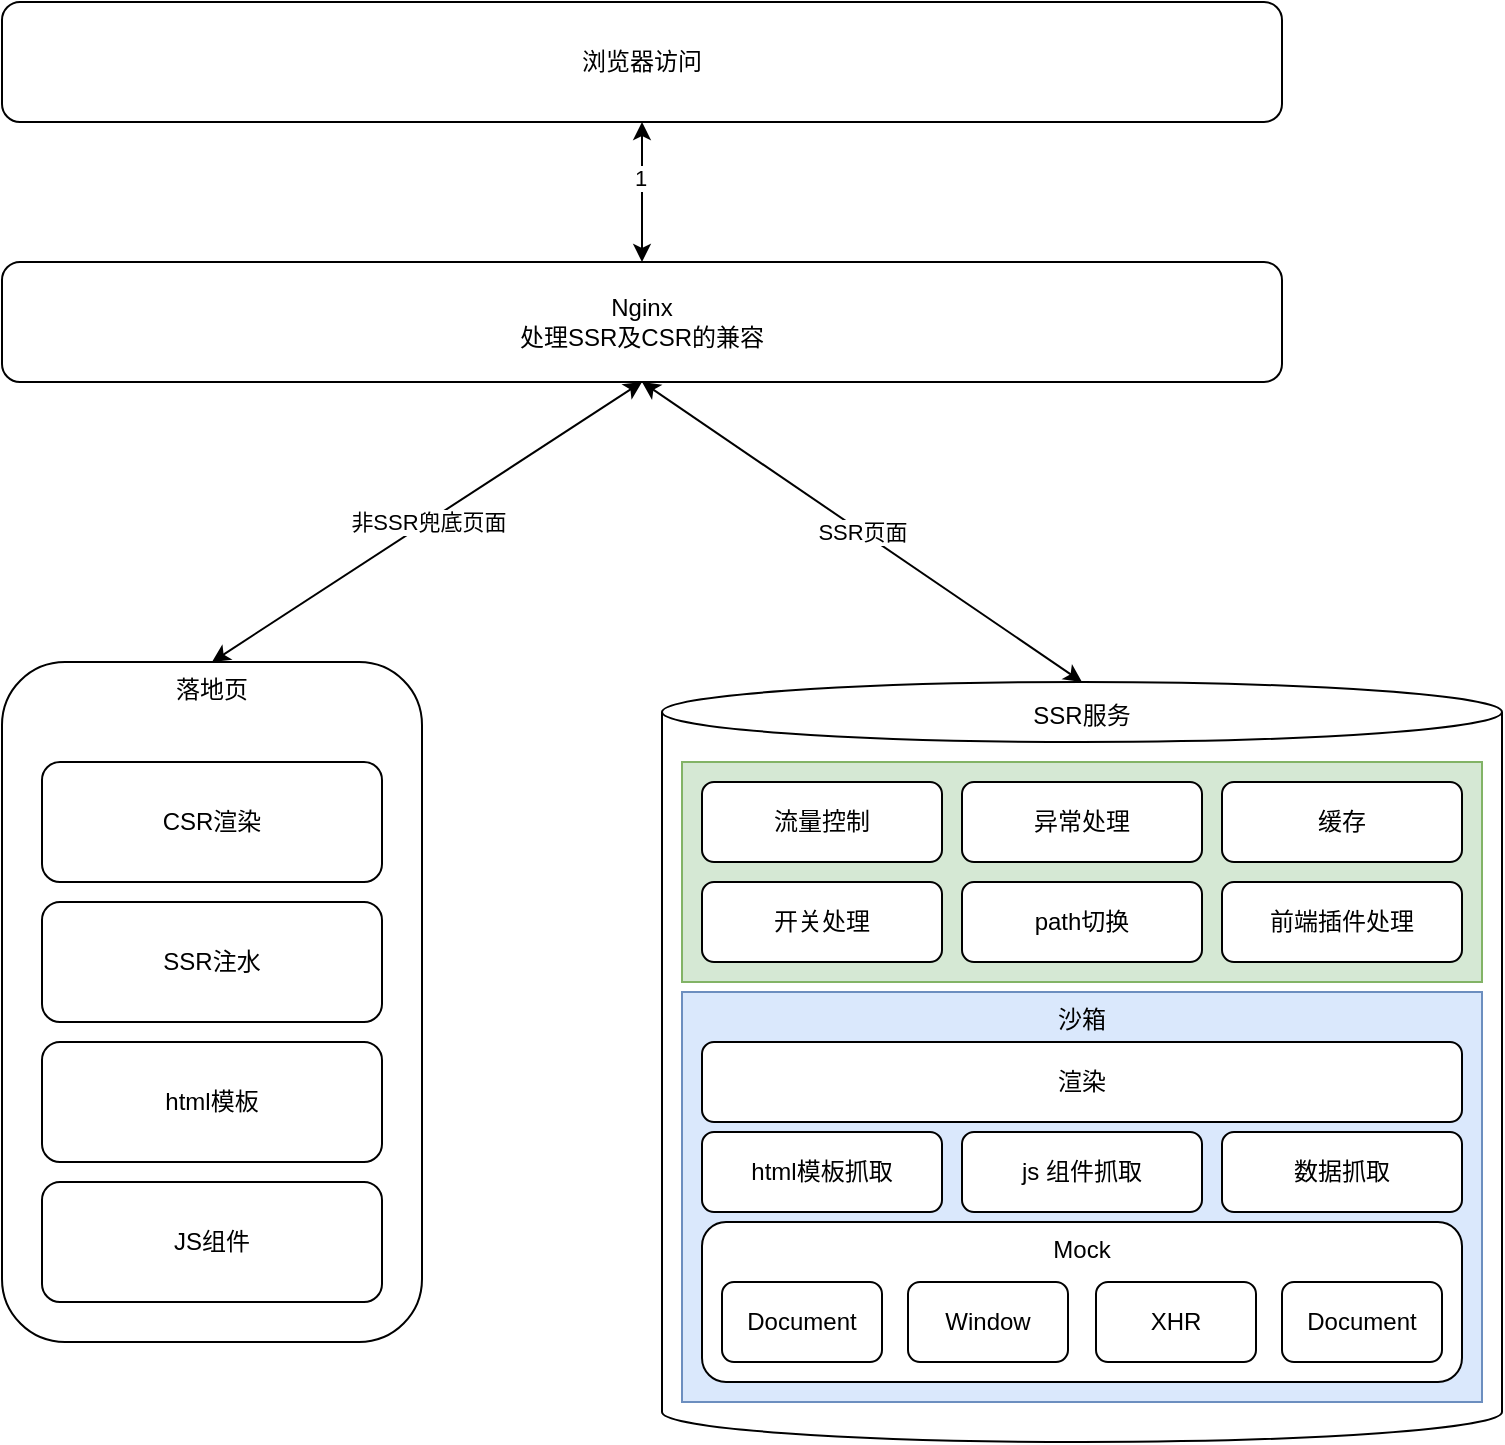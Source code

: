 <mxfile version="14.9.0" type="github">
  <diagram id="9-yt2hhoGuYzhfhXb_vu" name="Page-1">
    <mxGraphModel dx="1113" dy="760" grid="1" gridSize="10" guides="1" tooltips="1" connect="1" arrows="1" fold="1" page="1" pageScale="1" pageWidth="827" pageHeight="1169" math="0" shadow="0">
      <root>
        <mxCell id="0" />
        <mxCell id="1" parent="0" />
        <mxCell id="-KOCO0Kwgw4JrJA6LpJA-1" value="Nginx&lt;br&gt;处理SSR及CSR的兼容" style="rounded=1;whiteSpace=wrap;html=1;" vertex="1" parent="1">
          <mxGeometry x="40" y="150" width="640" height="60" as="geometry" />
        </mxCell>
        <mxCell id="-KOCO0Kwgw4JrJA6LpJA-2" value="落地页" style="rounded=1;whiteSpace=wrap;html=1;horizontal=1;verticalAlign=top;" vertex="1" parent="1">
          <mxGeometry x="40" y="350" width="210" height="340" as="geometry" />
        </mxCell>
        <mxCell id="-KOCO0Kwgw4JrJA6LpJA-10" value="浏览器访问" style="rounded=1;whiteSpace=wrap;html=1;" vertex="1" parent="1">
          <mxGeometry x="40" y="20" width="640" height="60" as="geometry" />
        </mxCell>
        <mxCell id="-KOCO0Kwgw4JrJA6LpJA-11" value="SSR页面" style="endArrow=classic;startArrow=classic;html=1;entryX=0.5;entryY=1;entryDx=0;entryDy=0;" edge="1" parent="1" target="-KOCO0Kwgw4JrJA6LpJA-1">
          <mxGeometry width="50" height="50" relative="1" as="geometry">
            <mxPoint x="580" y="360" as="sourcePoint" />
            <mxPoint x="320" y="300" as="targetPoint" />
          </mxGeometry>
        </mxCell>
        <mxCell id="-KOCO0Kwgw4JrJA6LpJA-13" value="" style="endArrow=classic;startArrow=classic;html=1;entryX=0.5;entryY=1;entryDx=0;entryDy=0;exitX=0.5;exitY=0;exitDx=0;exitDy=0;" edge="1" parent="1" source="-KOCO0Kwgw4JrJA6LpJA-1" target="-KOCO0Kwgw4JrJA6LpJA-10">
          <mxGeometry width="50" height="50" relative="1" as="geometry">
            <mxPoint x="340" y="150" as="sourcePoint" />
            <mxPoint x="390" y="100" as="targetPoint" />
          </mxGeometry>
        </mxCell>
        <mxCell id="-KOCO0Kwgw4JrJA6LpJA-14" value="1" style="edgeLabel;html=1;align=center;verticalAlign=middle;resizable=0;points=[];" vertex="1" connectable="0" parent="-KOCO0Kwgw4JrJA6LpJA-13">
          <mxGeometry x="0.227" y="1" relative="1" as="geometry">
            <mxPoint y="1" as="offset" />
          </mxGeometry>
        </mxCell>
        <mxCell id="-KOCO0Kwgw4JrJA6LpJA-15" value="非SSR兜底页面" style="endArrow=classic;startArrow=classic;html=1;exitX=0.5;exitY=0;exitDx=0;exitDy=0;" edge="1" parent="1" source="-KOCO0Kwgw4JrJA6LpJA-2">
          <mxGeometry width="50" height="50" relative="1" as="geometry">
            <mxPoint x="250" y="320" as="sourcePoint" />
            <mxPoint x="360" y="210" as="targetPoint" />
            <Array as="points" />
          </mxGeometry>
        </mxCell>
        <mxCell id="-KOCO0Kwgw4JrJA6LpJA-18" value="CSR渲染" style="rounded=1;whiteSpace=wrap;html=1;verticalAlign=middle;" vertex="1" parent="1">
          <mxGeometry x="60" y="400" width="170" height="60" as="geometry" />
        </mxCell>
        <mxCell id="-KOCO0Kwgw4JrJA6LpJA-19" value="SSR注水" style="rounded=1;whiteSpace=wrap;html=1;verticalAlign=middle;" vertex="1" parent="1">
          <mxGeometry x="60" y="470" width="170" height="60" as="geometry" />
        </mxCell>
        <mxCell id="-KOCO0Kwgw4JrJA6LpJA-20" value="html模板" style="rounded=1;whiteSpace=wrap;html=1;verticalAlign=middle;" vertex="1" parent="1">
          <mxGeometry x="60" y="540" width="170" height="60" as="geometry" />
        </mxCell>
        <mxCell id="-KOCO0Kwgw4JrJA6LpJA-21" value="JS组件" style="rounded=1;whiteSpace=wrap;html=1;verticalAlign=middle;" vertex="1" parent="1">
          <mxGeometry x="60" y="610" width="170" height="60" as="geometry" />
        </mxCell>
        <mxCell id="-KOCO0Kwgw4JrJA6LpJA-24" value="" style="shape=cylinder3;whiteSpace=wrap;html=1;boundedLbl=1;backgroundOutline=1;size=15;verticalAlign=top;" vertex="1" parent="1">
          <mxGeometry x="370" y="360" width="420" height="380" as="geometry" />
        </mxCell>
        <mxCell id="-KOCO0Kwgw4JrJA6LpJA-25" value="SSR服务" style="text;html=1;strokeColor=none;fillColor=none;align=center;verticalAlign=middle;whiteSpace=wrap;rounded=0;" vertex="1" parent="1">
          <mxGeometry x="550" y="367" width="60" height="20" as="geometry" />
        </mxCell>
        <mxCell id="-KOCO0Kwgw4JrJA6LpJA-26" value="" style="rounded=0;whiteSpace=wrap;html=1;verticalAlign=top;strokeColor=#82b366;fillColor=#d5e8d4;" vertex="1" parent="1">
          <mxGeometry x="380" y="400" width="400" height="110" as="geometry" />
        </mxCell>
        <mxCell id="-KOCO0Kwgw4JrJA6LpJA-27" value="流量控制" style="rounded=1;whiteSpace=wrap;html=1;verticalAlign=middle;" vertex="1" parent="1">
          <mxGeometry x="390" y="410" width="120" height="40" as="geometry" />
        </mxCell>
        <mxCell id="-KOCO0Kwgw4JrJA6LpJA-28" value="异常处理" style="rounded=1;whiteSpace=wrap;html=1;verticalAlign=middle;" vertex="1" parent="1">
          <mxGeometry x="520" y="410" width="120" height="40" as="geometry" />
        </mxCell>
        <mxCell id="-KOCO0Kwgw4JrJA6LpJA-29" value="缓存" style="rounded=1;whiteSpace=wrap;html=1;verticalAlign=middle;" vertex="1" parent="1">
          <mxGeometry x="650" y="410" width="120" height="40" as="geometry" />
        </mxCell>
        <mxCell id="-KOCO0Kwgw4JrJA6LpJA-30" value="path切换" style="rounded=1;whiteSpace=wrap;html=1;verticalAlign=middle;" vertex="1" parent="1">
          <mxGeometry x="520" y="460" width="120" height="40" as="geometry" />
        </mxCell>
        <mxCell id="-KOCO0Kwgw4JrJA6LpJA-31" value="开关处理" style="rounded=1;whiteSpace=wrap;html=1;verticalAlign=middle;" vertex="1" parent="1">
          <mxGeometry x="390" y="460" width="120" height="40" as="geometry" />
        </mxCell>
        <mxCell id="-KOCO0Kwgw4JrJA6LpJA-32" value="前端插件处理" style="rounded=1;whiteSpace=wrap;html=1;verticalAlign=middle;" vertex="1" parent="1">
          <mxGeometry x="650" y="460" width="120" height="40" as="geometry" />
        </mxCell>
        <mxCell id="-KOCO0Kwgw4JrJA6LpJA-33" value="沙箱" style="rounded=0;whiteSpace=wrap;html=1;verticalAlign=top;fillColor=#dae8fc;strokeColor=#6c8ebf;" vertex="1" parent="1">
          <mxGeometry x="380" y="515" width="400" height="205" as="geometry" />
        </mxCell>
        <mxCell id="-KOCO0Kwgw4JrJA6LpJA-36" value="Mock" style="rounded=1;whiteSpace=wrap;html=1;verticalAlign=top;" vertex="1" parent="1">
          <mxGeometry x="390" y="630" width="380" height="80" as="geometry" />
        </mxCell>
        <mxCell id="-KOCO0Kwgw4JrJA6LpJA-37" value="渲染" style="rounded=1;whiteSpace=wrap;html=1;verticalAlign=middle;" vertex="1" parent="1">
          <mxGeometry x="390" y="540" width="380" height="40" as="geometry" />
        </mxCell>
        <mxCell id="-KOCO0Kwgw4JrJA6LpJA-38" value="html模板抓取" style="rounded=1;whiteSpace=wrap;html=1;verticalAlign=middle;" vertex="1" parent="1">
          <mxGeometry x="390" y="585" width="120" height="40" as="geometry" />
        </mxCell>
        <mxCell id="-KOCO0Kwgw4JrJA6LpJA-39" value="js 组件抓取" style="rounded=1;whiteSpace=wrap;html=1;verticalAlign=middle;" vertex="1" parent="1">
          <mxGeometry x="520" y="585" width="120" height="40" as="geometry" />
        </mxCell>
        <mxCell id="-KOCO0Kwgw4JrJA6LpJA-40" value="数据抓取" style="rounded=1;whiteSpace=wrap;html=1;verticalAlign=middle;" vertex="1" parent="1">
          <mxGeometry x="650" y="585" width="120" height="40" as="geometry" />
        </mxCell>
        <mxCell id="-KOCO0Kwgw4JrJA6LpJA-44" value="Document" style="rounded=1;whiteSpace=wrap;html=1;verticalAlign=middle;" vertex="1" parent="1">
          <mxGeometry x="400" y="660" width="80" height="40" as="geometry" />
        </mxCell>
        <mxCell id="-KOCO0Kwgw4JrJA6LpJA-46" value="Window" style="rounded=1;whiteSpace=wrap;html=1;verticalAlign=middle;" vertex="1" parent="1">
          <mxGeometry x="493" y="660" width="80" height="40" as="geometry" />
        </mxCell>
        <mxCell id="-KOCO0Kwgw4JrJA6LpJA-47" value="XHR" style="rounded=1;whiteSpace=wrap;html=1;verticalAlign=middle;" vertex="1" parent="1">
          <mxGeometry x="587" y="660" width="80" height="40" as="geometry" />
        </mxCell>
        <mxCell id="-KOCO0Kwgw4JrJA6LpJA-48" value="Document" style="rounded=1;whiteSpace=wrap;html=1;verticalAlign=middle;" vertex="1" parent="1">
          <mxGeometry x="680" y="660" width="80" height="40" as="geometry" />
        </mxCell>
      </root>
    </mxGraphModel>
  </diagram>
</mxfile>
